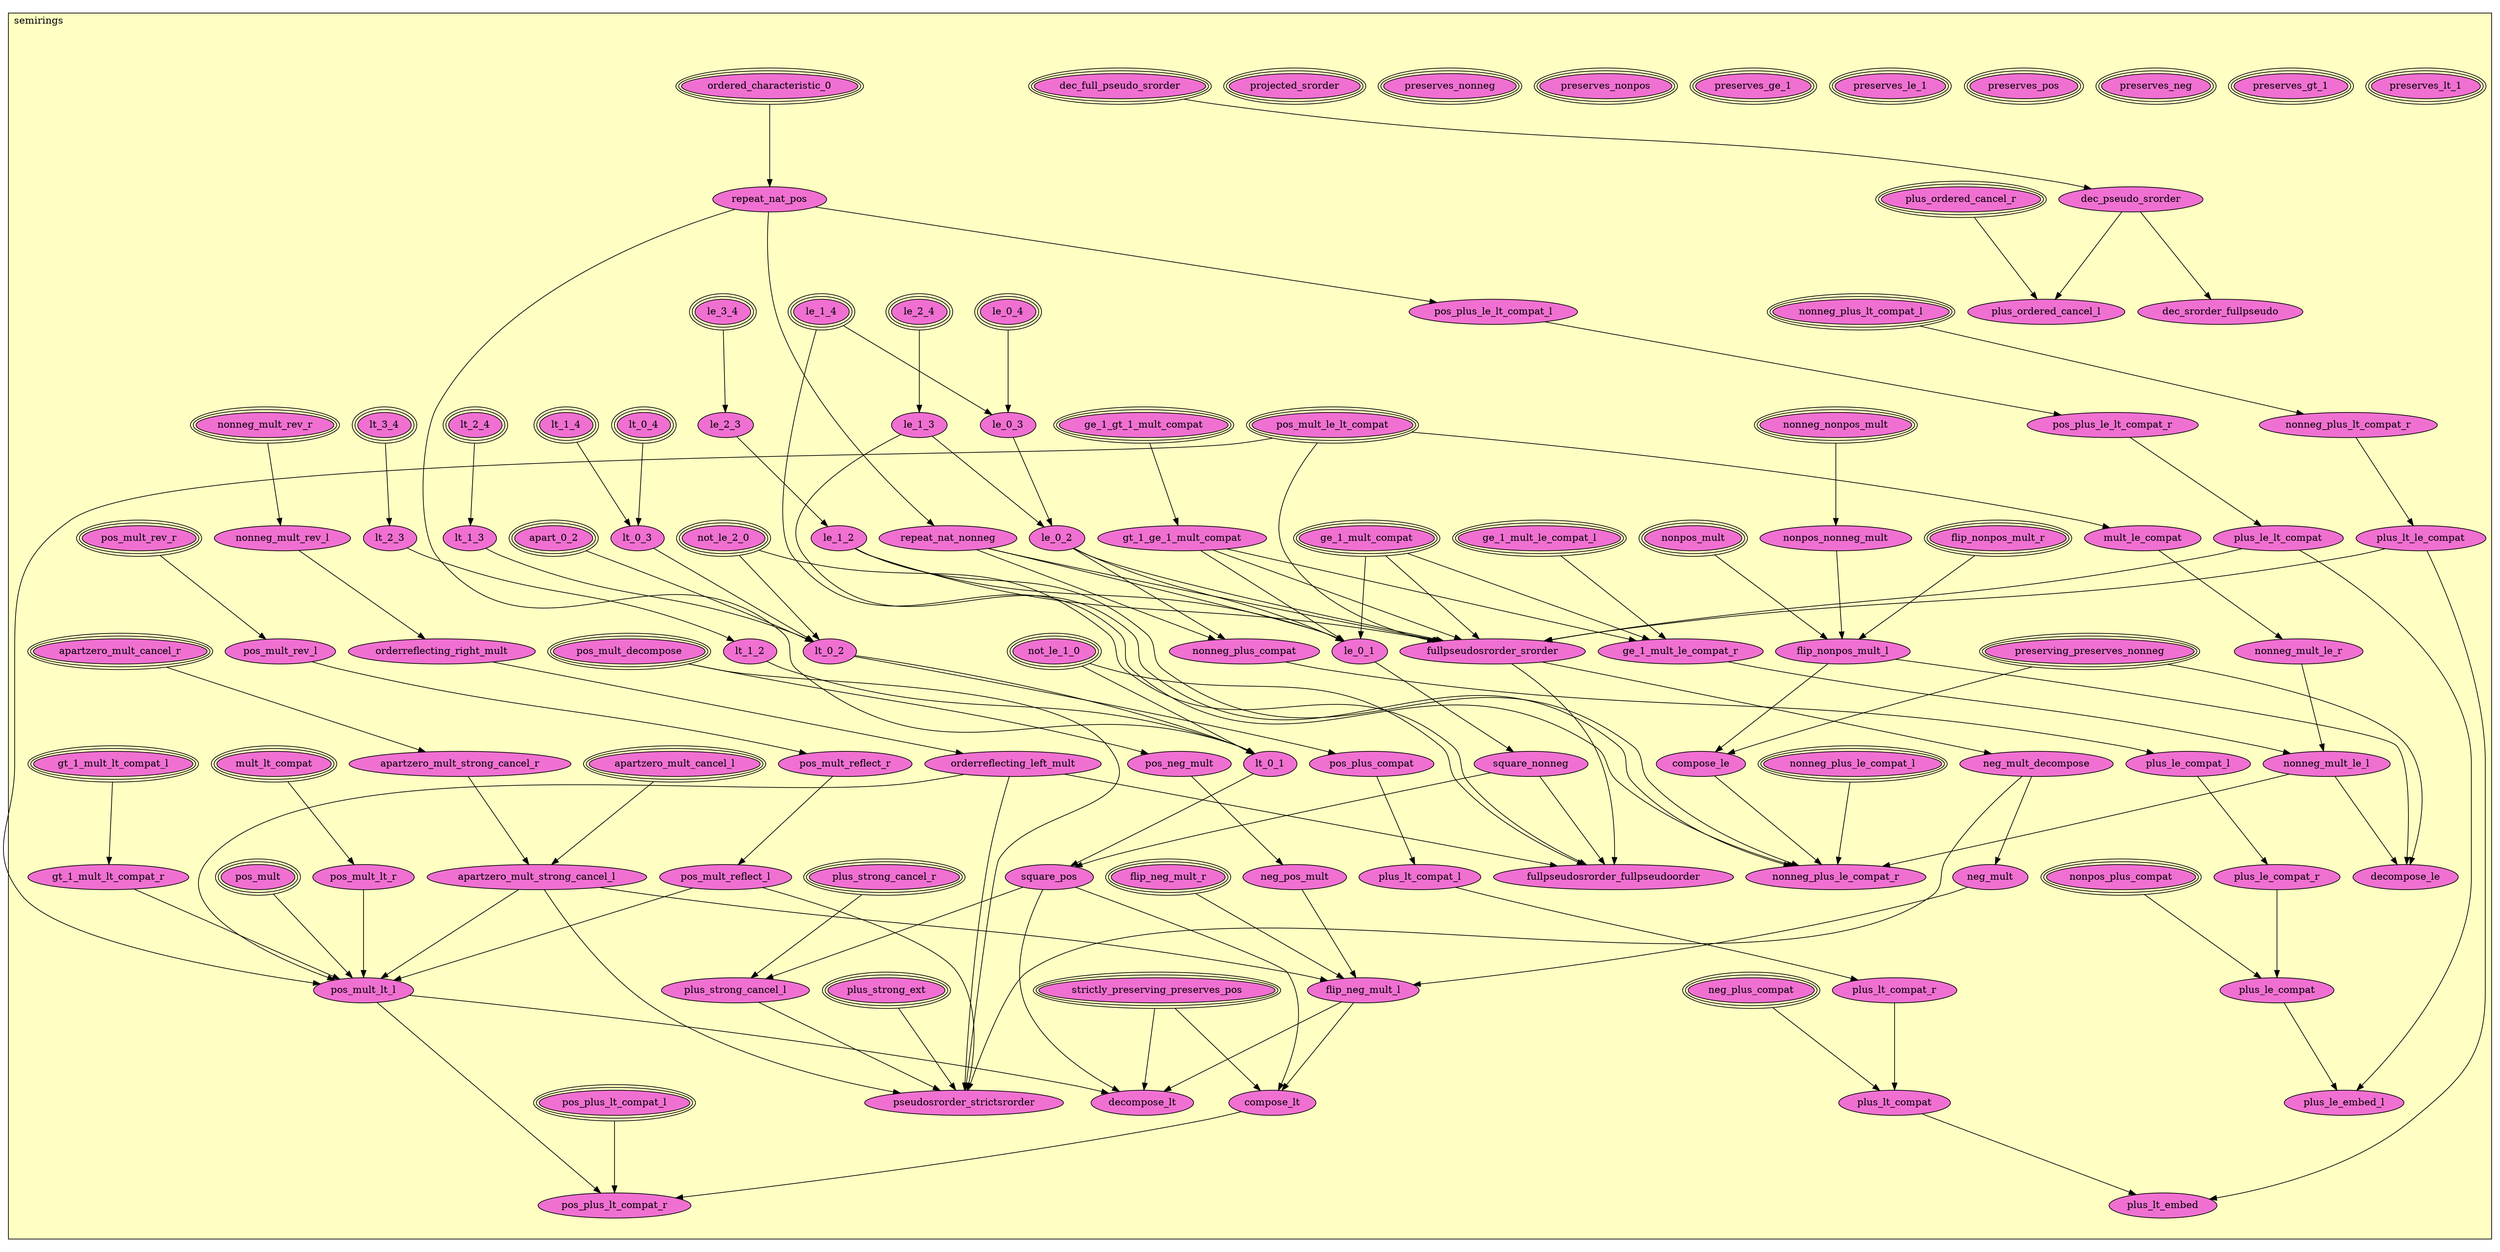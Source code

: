 digraph HoTT_Classes_orders_semirings {
  graph [ratio=0.5]
  node [style=filled]
semirings_preserves_lt_1 [label="preserves_lt_1", URL=<semirings.html#preserves_lt_1>, peripheries=3, fillcolor="#F070D1"] ;
semirings_preserves_gt_1 [label="preserves_gt_1", URL=<semirings.html#preserves_gt_1>, peripheries=3, fillcolor="#F070D1"] ;
semirings_preserves_neg [label="preserves_neg", URL=<semirings.html#preserves_neg>, peripheries=3, fillcolor="#F070D1"] ;
semirings_preserves_pos [label="preserves_pos", URL=<semirings.html#preserves_pos>, peripheries=3, fillcolor="#F070D1"] ;
semirings_strictly_preserving_preserves_pos [label="strictly_preserving_preserves_pos", URL=<semirings.html#strictly_preserving_preserves_pos>, peripheries=3, fillcolor="#F070D1"] ;
semirings_preserves_le_1 [label="preserves_le_1", URL=<semirings.html#preserves_le_1>, peripheries=3, fillcolor="#F070D1"] ;
semirings_preserves_ge_1 [label="preserves_ge_1", URL=<semirings.html#preserves_ge_1>, peripheries=3, fillcolor="#F070D1"] ;
semirings_preserves_nonpos [label="preserves_nonpos", URL=<semirings.html#preserves_nonpos>, peripheries=3, fillcolor="#F070D1"] ;
semirings_preserves_nonneg [label="preserves_nonneg", URL=<semirings.html#preserves_nonneg>, peripheries=3, fillcolor="#F070D1"] ;
semirings_preserving_preserves_nonneg [label="preserving_preserves_nonneg", URL=<semirings.html#preserving_preserves_nonneg>, peripheries=3, fillcolor="#F070D1"] ;
semirings_projected_srorder [label="projected_srorder", URL=<semirings.html#projected_srorder>, peripheries=3, fillcolor="#F070D1"] ;
semirings_dec_full_pseudo_srorder [label="dec_full_pseudo_srorder", URL=<semirings.html#dec_full_pseudo_srorder>, peripheries=3, fillcolor="#F070D1"] ;
semirings_dec_pseudo_srorder [label="dec_pseudo_srorder", URL=<semirings.html#dec_pseudo_srorder>, fillcolor="#F070D1"] ;
semirings_dec_srorder_fullpseudo [label="dec_srorder_fullpseudo", URL=<semirings.html#dec_srorder_fullpseudo>, fillcolor="#F070D1"] ;
semirings_ordered_characteristic_0 [label="ordered_characteristic_0", URL=<semirings.html#ordered_characteristic_0>, peripheries=3, fillcolor="#F070D1"] ;
semirings_repeat_nat_pos [label="repeat_nat_pos", URL=<semirings.html#repeat_nat_pos>, fillcolor="#F070D1"] ;
semirings_repeat_nat_nonneg [label="repeat_nat_nonneg", URL=<semirings.html#repeat_nat_nonneg>, fillcolor="#F070D1"] ;
semirings_not_le_2_0 [label="not_le_2_0", URL=<semirings.html#not_le_2_0>, peripheries=3, fillcolor="#F070D1"] ;
semirings_not_le_1_0 [label="not_le_1_0", URL=<semirings.html#not_le_1_0>, peripheries=3, fillcolor="#F070D1"] ;
semirings_pos_mult_le_lt_compat [label="pos_mult_le_lt_compat", URL=<semirings.html#pos_mult_le_lt_compat>, peripheries=3, fillcolor="#F070D1"] ;
semirings_ge_1_gt_1_mult_compat [label="ge_1_gt_1_mult_compat", URL=<semirings.html#ge_1_gt_1_mult_compat>, peripheries=3, fillcolor="#F070D1"] ;
semirings_gt_1_ge_1_mult_compat [label="gt_1_ge_1_mult_compat", URL=<semirings.html#gt_1_ge_1_mult_compat>, fillcolor="#F070D1"] ;
semirings_ge_1_mult_compat [label="ge_1_mult_compat", URL=<semirings.html#ge_1_mult_compat>, peripheries=3, fillcolor="#F070D1"] ;
semirings_le_3_4 [label="le_3_4", URL=<semirings.html#le_3_4>, peripheries=3, fillcolor="#F070D1"] ;
semirings_le_2_4 [label="le_2_4", URL=<semirings.html#le_2_4>, peripheries=3, fillcolor="#F070D1"] ;
semirings_le_2_3 [label="le_2_3", URL=<semirings.html#le_2_3>, fillcolor="#F070D1"] ;
semirings_le_1_4 [label="le_1_4", URL=<semirings.html#le_1_4>, peripheries=3, fillcolor="#F070D1"] ;
semirings_le_1_3 [label="le_1_3", URL=<semirings.html#le_1_3>, fillcolor="#F070D1"] ;
semirings_le_1_2 [label="le_1_2", URL=<semirings.html#le_1_2>, fillcolor="#F070D1"] ;
semirings_le_0_4 [label="le_0_4", URL=<semirings.html#le_0_4>, peripheries=3, fillcolor="#F070D1"] ;
semirings_le_0_3 [label="le_0_3", URL=<semirings.html#le_0_3>, fillcolor="#F070D1"] ;
semirings_le_0_2 [label="le_0_2", URL=<semirings.html#le_0_2>, fillcolor="#F070D1"] ;
semirings_le_0_1 [label="le_0_1", URL=<semirings.html#le_0_1>, fillcolor="#F070D1"] ;
semirings_nonneg_mult_rev_r [label="nonneg_mult_rev_r", URL=<semirings.html#nonneg_mult_rev_r>, peripheries=3, fillcolor="#F070D1"] ;
semirings_nonneg_mult_rev_l [label="nonneg_mult_rev_l", URL=<semirings.html#nonneg_mult_rev_l>, fillcolor="#F070D1"] ;
semirings_square_nonneg [label="square_nonneg", URL=<semirings.html#square_nonneg>, fillcolor="#F070D1"] ;
semirings_pos_plus_le_lt_compat_l [label="pos_plus_le_lt_compat_l", URL=<semirings.html#pos_plus_le_lt_compat_l>, fillcolor="#F070D1"] ;
semirings_pos_plus_le_lt_compat_r [label="pos_plus_le_lt_compat_r", URL=<semirings.html#pos_plus_le_lt_compat_r>, fillcolor="#F070D1"] ;
semirings_nonneg_plus_lt_compat_l [label="nonneg_plus_lt_compat_l", URL=<semirings.html#nonneg_plus_lt_compat_l>, peripheries=3, fillcolor="#F070D1"] ;
semirings_nonneg_plus_lt_compat_r [label="nonneg_plus_lt_compat_r", URL=<semirings.html#nonneg_plus_lt_compat_r>, fillcolor="#F070D1"] ;
semirings_plus_le_lt_compat [label="plus_le_lt_compat", URL=<semirings.html#plus_le_lt_compat>, fillcolor="#F070D1"] ;
semirings_plus_lt_le_compat [label="plus_lt_le_compat", URL=<semirings.html#plus_lt_le_compat>, fillcolor="#F070D1"] ;
semirings_orderreflecting_right_mult [label="orderreflecting_right_mult", URL=<semirings.html#orderreflecting_right_mult>, fillcolor="#F070D1"] ;
semirings_orderreflecting_left_mult [label="orderreflecting_left_mult", URL=<semirings.html#orderreflecting_left_mult>, fillcolor="#F070D1"] ;
semirings_fullpseudosrorder_srorder [label="fullpseudosrorder_srorder", URL=<semirings.html#fullpseudosrorder_srorder>, fillcolor="#F070D1"] ;
semirings_fullpseudosrorder_fullpseudoorder [label="fullpseudosrorder_fullpseudoorder", URL=<semirings.html#fullpseudosrorder_fullpseudoorder>, fillcolor="#F070D1"] ;
semirings_apart_0_2 [label="apart_0_2", URL=<semirings.html#apart_0_2>, peripheries=3, fillcolor="#F070D1"] ;
semirings_lt_3_4 [label="lt_3_4", URL=<semirings.html#lt_3_4>, peripheries=3, fillcolor="#F070D1"] ;
semirings_lt_2_4 [label="lt_2_4", URL=<semirings.html#lt_2_4>, peripheries=3, fillcolor="#F070D1"] ;
semirings_lt_2_3 [label="lt_2_3", URL=<semirings.html#lt_2_3>, fillcolor="#F070D1"] ;
semirings_lt_1_4 [label="lt_1_4", URL=<semirings.html#lt_1_4>, peripheries=3, fillcolor="#F070D1"] ;
semirings_lt_1_3 [label="lt_1_3", URL=<semirings.html#lt_1_3>, fillcolor="#F070D1"] ;
semirings_lt_1_2 [label="lt_1_2", URL=<semirings.html#lt_1_2>, fillcolor="#F070D1"] ;
semirings_lt_0_4 [label="lt_0_4", URL=<semirings.html#lt_0_4>, peripheries=3, fillcolor="#F070D1"] ;
semirings_lt_0_3 [label="lt_0_3", URL=<semirings.html#lt_0_3>, fillcolor="#F070D1"] ;
semirings_lt_0_2 [label="lt_0_2", URL=<semirings.html#lt_0_2>, fillcolor="#F070D1"] ;
semirings_lt_0_1 [label="lt_0_1", URL=<semirings.html#lt_0_1>, fillcolor="#F070D1"] ;
semirings_pos_mult_rev_r [label="pos_mult_rev_r", URL=<semirings.html#pos_mult_rev_r>, peripheries=3, fillcolor="#F070D1"] ;
semirings_pos_mult_rev_l [label="pos_mult_rev_l", URL=<semirings.html#pos_mult_rev_l>, fillcolor="#F070D1"] ;
semirings_square_pos [label="square_pos", URL=<semirings.html#square_pos>, fillcolor="#F070D1"] ;
semirings_apartzero_mult_cancel_r [label="apartzero_mult_cancel_r", URL=<semirings.html#apartzero_mult_cancel_r>, peripheries=3, fillcolor="#F070D1"] ;
semirings_apartzero_mult_cancel_l [label="apartzero_mult_cancel_l", URL=<semirings.html#apartzero_mult_cancel_l>, peripheries=3, fillcolor="#F070D1"] ;
semirings_apartzero_mult_strong_cancel_r [label="apartzero_mult_strong_cancel_r", URL=<semirings.html#apartzero_mult_strong_cancel_r>, fillcolor="#F070D1"] ;
semirings_apartzero_mult_strong_cancel_l [label="apartzero_mult_strong_cancel_l", URL=<semirings.html#apartzero_mult_strong_cancel_l>, fillcolor="#F070D1"] ;
semirings_pos_mult_reflect_r [label="pos_mult_reflect_r", URL=<semirings.html#pos_mult_reflect_r>, fillcolor="#F070D1"] ;
semirings_pos_mult_reflect_l [label="pos_mult_reflect_l", URL=<semirings.html#pos_mult_reflect_l>, fillcolor="#F070D1"] ;
semirings_pos_mult_decompose [label="pos_mult_decompose", URL=<semirings.html#pos_mult_decompose>, peripheries=3, fillcolor="#F070D1"] ;
semirings_neg_mult_decompose [label="neg_mult_decompose", URL=<semirings.html#neg_mult_decompose>, fillcolor="#F070D1"] ;
semirings_plus_strong_cancel_r [label="plus_strong_cancel_r", URL=<semirings.html#plus_strong_cancel_r>, peripheries=3, fillcolor="#F070D1"] ;
semirings_plus_strong_cancel_l [label="plus_strong_cancel_l", URL=<semirings.html#plus_strong_cancel_l>, fillcolor="#F070D1"] ;
semirings_plus_strong_ext [label="plus_strong_ext", URL=<semirings.html#plus_strong_ext>, peripheries=3, fillcolor="#F070D1"] ;
semirings_pseudosrorder_strictsrorder [label="pseudosrorder_strictsrorder", URL=<semirings.html#pseudosrorder_strictsrorder>, fillcolor="#F070D1"] ;
semirings_pos_neg_mult [label="pos_neg_mult", URL=<semirings.html#pos_neg_mult>, fillcolor="#F070D1"] ;
semirings_neg_pos_mult [label="neg_pos_mult", URL=<semirings.html#neg_pos_mult>, fillcolor="#F070D1"] ;
semirings_pos_mult [label="pos_mult", URL=<semirings.html#pos_mult>, peripheries=3, fillcolor="#F070D1"] ;
semirings_neg_mult [label="neg_mult", URL=<semirings.html#neg_mult>, fillcolor="#F070D1"] ;
semirings_flip_neg_mult_r [label="flip_neg_mult_r", URL=<semirings.html#flip_neg_mult_r>, peripheries=3, fillcolor="#F070D1"] ;
semirings_flip_neg_mult_l [label="flip_neg_mult_l", URL=<semirings.html#flip_neg_mult_l>, fillcolor="#F070D1"] ;
semirings_gt_1_mult_lt_compat_l [label="gt_1_mult_lt_compat_l", URL=<semirings.html#gt_1_mult_lt_compat_l>, peripheries=3, fillcolor="#F070D1"] ;
semirings_gt_1_mult_lt_compat_r [label="gt_1_mult_lt_compat_r", URL=<semirings.html#gt_1_mult_lt_compat_r>, fillcolor="#F070D1"] ;
semirings_mult_lt_compat [label="mult_lt_compat", URL=<semirings.html#mult_lt_compat>, peripheries=3, fillcolor="#F070D1"] ;
semirings_pos_mult_lt_r [label="pos_mult_lt_r", URL=<semirings.html#pos_mult_lt_r>, fillcolor="#F070D1"] ;
semirings_pos_mult_lt_l [label="pos_mult_lt_l", URL=<semirings.html#pos_mult_lt_l>, fillcolor="#F070D1"] ;
semirings_decompose_lt [label="decompose_lt", URL=<semirings.html#decompose_lt>, fillcolor="#F070D1"] ;
semirings_compose_lt [label="compose_lt", URL=<semirings.html#compose_lt>, fillcolor="#F070D1"] ;
semirings_pos_plus_compat [label="pos_plus_compat", URL=<semirings.html#pos_plus_compat>, fillcolor="#F070D1"] ;
semirings_neg_plus_compat [label="neg_plus_compat", URL=<semirings.html#neg_plus_compat>, peripheries=3, fillcolor="#F070D1"] ;
semirings_plus_lt_compat_l [label="plus_lt_compat_l", URL=<semirings.html#plus_lt_compat_l>, fillcolor="#F070D1"] ;
semirings_plus_lt_compat_r [label="plus_lt_compat_r", URL=<semirings.html#plus_lt_compat_r>, fillcolor="#F070D1"] ;
semirings_plus_lt_compat [label="plus_lt_compat", URL=<semirings.html#plus_lt_compat>, fillcolor="#F070D1"] ;
semirings_pos_plus_lt_compat_l [label="pos_plus_lt_compat_l", URL=<semirings.html#pos_plus_lt_compat_l>, peripheries=3, fillcolor="#F070D1"] ;
semirings_pos_plus_lt_compat_r [label="pos_plus_lt_compat_r", URL=<semirings.html#pos_plus_lt_compat_r>, fillcolor="#F070D1"] ;
semirings_plus_lt_embed [label="plus_lt_embed", URL=<semirings.html#plus_lt_embed>, fillcolor="#F070D1"] ;
semirings_nonneg_nonpos_mult [label="nonneg_nonpos_mult", URL=<semirings.html#nonneg_nonpos_mult>, peripheries=3, fillcolor="#F070D1"] ;
semirings_nonpos_nonneg_mult [label="nonpos_nonneg_mult", URL=<semirings.html#nonpos_nonneg_mult>, fillcolor="#F070D1"] ;
semirings_nonpos_mult [label="nonpos_mult", URL=<semirings.html#nonpos_mult>, peripheries=3, fillcolor="#F070D1"] ;
semirings_flip_nonpos_mult_r [label="flip_nonpos_mult_r", URL=<semirings.html#flip_nonpos_mult_r>, peripheries=3, fillcolor="#F070D1"] ;
semirings_flip_nonpos_mult_l [label="flip_nonpos_mult_l", URL=<semirings.html#flip_nonpos_mult_l>, fillcolor="#F070D1"] ;
semirings_ge_1_mult_le_compat_l [label="ge_1_mult_le_compat_l", URL=<semirings.html#ge_1_mult_le_compat_l>, peripheries=3, fillcolor="#F070D1"] ;
semirings_ge_1_mult_le_compat_r [label="ge_1_mult_le_compat_r", URL=<semirings.html#ge_1_mult_le_compat_r>, fillcolor="#F070D1"] ;
semirings_mult_le_compat [label="mult_le_compat", URL=<semirings.html#mult_le_compat>, fillcolor="#F070D1"] ;
semirings_nonneg_mult_le_r [label="nonneg_mult_le_r", URL=<semirings.html#nonneg_mult_le_r>, fillcolor="#F070D1"] ;
semirings_nonneg_mult_le_l [label="nonneg_mult_le_l", URL=<semirings.html#nonneg_mult_le_l>, fillcolor="#F070D1"] ;
semirings_compose_le [label="compose_le", URL=<semirings.html#compose_le>, fillcolor="#F070D1"] ;
semirings_decompose_le [label="decompose_le", URL=<semirings.html#decompose_le>, fillcolor="#F070D1"] ;
semirings_nonneg_plus_compat [label="nonneg_plus_compat", URL=<semirings.html#nonneg_plus_compat>, fillcolor="#F070D1"] ;
semirings_nonpos_plus_compat [label="nonpos_plus_compat", URL=<semirings.html#nonpos_plus_compat>, peripheries=3, fillcolor="#F070D1"] ;
semirings_plus_le_compat_l [label="plus_le_compat_l", URL=<semirings.html#plus_le_compat_l>, fillcolor="#F070D1"] ;
semirings_plus_le_compat_r [label="plus_le_compat_r", URL=<semirings.html#plus_le_compat_r>, fillcolor="#F070D1"] ;
semirings_plus_le_compat [label="plus_le_compat", URL=<semirings.html#plus_le_compat>, fillcolor="#F070D1"] ;
semirings_nonneg_plus_le_compat_l [label="nonneg_plus_le_compat_l", URL=<semirings.html#nonneg_plus_le_compat_l>, peripheries=3, fillcolor="#F070D1"] ;
semirings_nonneg_plus_le_compat_r [label="nonneg_plus_le_compat_r", URL=<semirings.html#nonneg_plus_le_compat_r>, fillcolor="#F070D1"] ;
semirings_plus_ordered_cancel_r [label="plus_ordered_cancel_r", URL=<semirings.html#plus_ordered_cancel_r>, peripheries=3, fillcolor="#F070D1"] ;
semirings_plus_ordered_cancel_l [label="plus_ordered_cancel_l", URL=<semirings.html#plus_ordered_cancel_l>, fillcolor="#F070D1"] ;
semirings_plus_le_embed_l [label="plus_le_embed_l", URL=<semirings.html#plus_le_embed_l>, fillcolor="#F070D1"] ;
  semirings_strictly_preserving_preserves_pos -> semirings_decompose_lt [] ;
  semirings_strictly_preserving_preserves_pos -> semirings_compose_lt [] ;
  semirings_preserving_preserves_nonneg -> semirings_compose_le [] ;
  semirings_preserving_preserves_nonneg -> semirings_decompose_le [] ;
  semirings_dec_full_pseudo_srorder -> semirings_dec_pseudo_srorder [] ;
  semirings_dec_pseudo_srorder -> semirings_dec_srorder_fullpseudo [] ;
  semirings_dec_pseudo_srorder -> semirings_plus_ordered_cancel_l [] ;
  semirings_ordered_characteristic_0 -> semirings_repeat_nat_pos [] ;
  semirings_repeat_nat_pos -> semirings_repeat_nat_nonneg [] ;
  semirings_repeat_nat_pos -> semirings_pos_plus_le_lt_compat_l [] ;
  semirings_repeat_nat_pos -> semirings_lt_0_1 [] ;
  semirings_repeat_nat_nonneg -> semirings_le_0_1 [] ;
  semirings_repeat_nat_nonneg -> semirings_fullpseudosrorder_srorder [] ;
  semirings_repeat_nat_nonneg -> semirings_nonneg_plus_compat [] ;
  semirings_not_le_2_0 -> semirings_fullpseudosrorder_fullpseudoorder [] ;
  semirings_not_le_2_0 -> semirings_lt_0_2 [] ;
  semirings_not_le_1_0 -> semirings_fullpseudosrorder_fullpseudoorder [] ;
  semirings_not_le_1_0 -> semirings_lt_0_1 [] ;
  semirings_pos_mult_le_lt_compat -> semirings_fullpseudosrorder_srorder [] ;
  semirings_pos_mult_le_lt_compat -> semirings_pos_mult_lt_l [] ;
  semirings_pos_mult_le_lt_compat -> semirings_mult_le_compat [] ;
  semirings_ge_1_gt_1_mult_compat -> semirings_gt_1_ge_1_mult_compat [] ;
  semirings_gt_1_ge_1_mult_compat -> semirings_le_0_1 [] ;
  semirings_gt_1_ge_1_mult_compat -> semirings_fullpseudosrorder_srorder [] ;
  semirings_gt_1_ge_1_mult_compat -> semirings_ge_1_mult_le_compat_r [] ;
  semirings_ge_1_mult_compat -> semirings_le_0_1 [] ;
  semirings_ge_1_mult_compat -> semirings_fullpseudosrorder_srorder [] ;
  semirings_ge_1_mult_compat -> semirings_ge_1_mult_le_compat_r [] ;
  semirings_le_3_4 -> semirings_le_2_3 [] ;
  semirings_le_2_4 -> semirings_le_1_3 [] ;
  semirings_le_2_3 -> semirings_le_1_2 [] ;
  semirings_le_1_4 -> semirings_le_0_3 [] ;
  semirings_le_1_4 -> semirings_nonneg_plus_le_compat_r [] ;
  semirings_le_1_3 -> semirings_le_0_2 [] ;
  semirings_le_1_3 -> semirings_nonneg_plus_le_compat_r [] ;
  semirings_le_1_2 -> semirings_le_0_1 [] ;
  semirings_le_1_2 -> semirings_fullpseudosrorder_srorder [] ;
  semirings_le_1_2 -> semirings_nonneg_plus_le_compat_r [] ;
  semirings_le_0_4 -> semirings_le_0_3 [] ;
  semirings_le_0_3 -> semirings_le_0_2 [] ;
  semirings_le_0_2 -> semirings_le_0_1 [] ;
  semirings_le_0_2 -> semirings_fullpseudosrorder_srorder [] ;
  semirings_le_0_2 -> semirings_nonneg_plus_compat [] ;
  semirings_le_0_1 -> semirings_square_nonneg [] ;
  semirings_nonneg_mult_rev_r -> semirings_nonneg_mult_rev_l [] ;
  semirings_nonneg_mult_rev_l -> semirings_orderreflecting_right_mult [] ;
  semirings_square_nonneg -> semirings_fullpseudosrorder_fullpseudoorder [] ;
  semirings_square_nonneg -> semirings_square_pos [] ;
  semirings_pos_plus_le_lt_compat_l -> semirings_pos_plus_le_lt_compat_r [] ;
  semirings_pos_plus_le_lt_compat_r -> semirings_plus_le_lt_compat [] ;
  semirings_nonneg_plus_lt_compat_l -> semirings_nonneg_plus_lt_compat_r [] ;
  semirings_nonneg_plus_lt_compat_r -> semirings_plus_lt_le_compat [] ;
  semirings_plus_le_lt_compat -> semirings_fullpseudosrorder_srorder [] ;
  semirings_plus_le_lt_compat -> semirings_plus_le_embed_l [] ;
  semirings_plus_lt_le_compat -> semirings_fullpseudosrorder_srorder [] ;
  semirings_plus_lt_le_compat -> semirings_plus_lt_embed [] ;
  semirings_orderreflecting_right_mult -> semirings_orderreflecting_left_mult [] ;
  semirings_orderreflecting_left_mult -> semirings_fullpseudosrorder_fullpseudoorder [] ;
  semirings_orderreflecting_left_mult -> semirings_pseudosrorder_strictsrorder [] ;
  semirings_orderreflecting_left_mult -> semirings_pos_mult_lt_l [] ;
  semirings_fullpseudosrorder_srorder -> semirings_fullpseudosrorder_fullpseudoorder [] ;
  semirings_fullpseudosrorder_srorder -> semirings_neg_mult_decompose [] ;
  semirings_apart_0_2 -> semirings_lt_0_2 [] ;
  semirings_lt_3_4 -> semirings_lt_2_3 [] ;
  semirings_lt_2_4 -> semirings_lt_1_3 [] ;
  semirings_lt_2_3 -> semirings_lt_1_2 [] ;
  semirings_lt_1_4 -> semirings_lt_0_3 [] ;
  semirings_lt_1_3 -> semirings_lt_0_2 [] ;
  semirings_lt_1_2 -> semirings_lt_0_1 [] ;
  semirings_lt_0_4 -> semirings_lt_0_3 [] ;
  semirings_lt_0_3 -> semirings_lt_0_2 [] ;
  semirings_lt_0_2 -> semirings_lt_0_1 [] ;
  semirings_lt_0_2 -> semirings_pos_plus_compat [] ;
  semirings_lt_0_1 -> semirings_square_pos [] ;
  semirings_pos_mult_rev_r -> semirings_pos_mult_rev_l [] ;
  semirings_pos_mult_rev_l -> semirings_pos_mult_reflect_r [] ;
  semirings_square_pos -> semirings_plus_strong_cancel_l [] ;
  semirings_square_pos -> semirings_decompose_lt [] ;
  semirings_square_pos -> semirings_compose_lt [] ;
  semirings_apartzero_mult_cancel_r -> semirings_apartzero_mult_strong_cancel_r [] ;
  semirings_apartzero_mult_cancel_l -> semirings_apartzero_mult_strong_cancel_l [] ;
  semirings_apartzero_mult_strong_cancel_r -> semirings_apartzero_mult_strong_cancel_l [] ;
  semirings_apartzero_mult_strong_cancel_l -> semirings_pseudosrorder_strictsrorder [] ;
  semirings_apartzero_mult_strong_cancel_l -> semirings_flip_neg_mult_l [] ;
  semirings_apartzero_mult_strong_cancel_l -> semirings_pos_mult_lt_l [] ;
  semirings_pos_mult_reflect_r -> semirings_pos_mult_reflect_l [] ;
  semirings_pos_mult_reflect_l -> semirings_pseudosrorder_strictsrorder [] ;
  semirings_pos_mult_reflect_l -> semirings_pos_mult_lt_l [] ;
  semirings_pos_mult_decompose -> semirings_pseudosrorder_strictsrorder [] ;
  semirings_pos_mult_decompose -> semirings_pos_neg_mult [] ;
  semirings_neg_mult_decompose -> semirings_pseudosrorder_strictsrorder [] ;
  semirings_neg_mult_decompose -> semirings_neg_mult [] ;
  semirings_plus_strong_cancel_r -> semirings_plus_strong_cancel_l [] ;
  semirings_plus_strong_cancel_l -> semirings_pseudosrorder_strictsrorder [] ;
  semirings_plus_strong_ext -> semirings_pseudosrorder_strictsrorder [] ;
  semirings_pos_neg_mult -> semirings_neg_pos_mult [] ;
  semirings_neg_pos_mult -> semirings_flip_neg_mult_l [] ;
  semirings_pos_mult -> semirings_pos_mult_lt_l [] ;
  semirings_neg_mult -> semirings_flip_neg_mult_l [] ;
  semirings_flip_neg_mult_r -> semirings_flip_neg_mult_l [] ;
  semirings_flip_neg_mult_l -> semirings_decompose_lt [] ;
  semirings_flip_neg_mult_l -> semirings_compose_lt [] ;
  semirings_gt_1_mult_lt_compat_l -> semirings_gt_1_mult_lt_compat_r [] ;
  semirings_gt_1_mult_lt_compat_r -> semirings_pos_mult_lt_l [] ;
  semirings_mult_lt_compat -> semirings_pos_mult_lt_r [] ;
  semirings_pos_mult_lt_r -> semirings_pos_mult_lt_l [] ;
  semirings_pos_mult_lt_l -> semirings_decompose_lt [] ;
  semirings_pos_mult_lt_l -> semirings_pos_plus_lt_compat_r [] ;
  semirings_compose_lt -> semirings_pos_plus_lt_compat_r [] ;
  semirings_pos_plus_compat -> semirings_plus_lt_compat_l [] ;
  semirings_neg_plus_compat -> semirings_plus_lt_compat [] ;
  semirings_plus_lt_compat_l -> semirings_plus_lt_compat_r [] ;
  semirings_plus_lt_compat_r -> semirings_plus_lt_compat [] ;
  semirings_plus_lt_compat -> semirings_plus_lt_embed [] ;
  semirings_pos_plus_lt_compat_l -> semirings_pos_plus_lt_compat_r [] ;
  semirings_nonneg_nonpos_mult -> semirings_nonpos_nonneg_mult [] ;
  semirings_nonpos_nonneg_mult -> semirings_flip_nonpos_mult_l [] ;
  semirings_nonpos_mult -> semirings_flip_nonpos_mult_l [] ;
  semirings_flip_nonpos_mult_r -> semirings_flip_nonpos_mult_l [] ;
  semirings_flip_nonpos_mult_l -> semirings_compose_le [] ;
  semirings_flip_nonpos_mult_l -> semirings_decompose_le [] ;
  semirings_ge_1_mult_le_compat_l -> semirings_ge_1_mult_le_compat_r [] ;
  semirings_ge_1_mult_le_compat_r -> semirings_nonneg_mult_le_l [] ;
  semirings_mult_le_compat -> semirings_nonneg_mult_le_r [] ;
  semirings_nonneg_mult_le_r -> semirings_nonneg_mult_le_l [] ;
  semirings_nonneg_mult_le_l -> semirings_decompose_le [] ;
  semirings_nonneg_mult_le_l -> semirings_nonneg_plus_le_compat_r [] ;
  semirings_compose_le -> semirings_nonneg_plus_le_compat_r [] ;
  semirings_nonneg_plus_compat -> semirings_plus_le_compat_l [] ;
  semirings_nonpos_plus_compat -> semirings_plus_le_compat [] ;
  semirings_plus_le_compat_l -> semirings_plus_le_compat_r [] ;
  semirings_plus_le_compat_r -> semirings_plus_le_compat [] ;
  semirings_plus_le_compat -> semirings_plus_le_embed_l [] ;
  semirings_nonneg_plus_le_compat_l -> semirings_nonneg_plus_le_compat_r [] ;
  semirings_plus_ordered_cancel_r -> semirings_plus_ordered_cancel_l [] ;
subgraph cluster_semirings { label="semirings"; fillcolor="#FFFFC3"; labeljust=l; style=filled 
semirings_plus_le_embed_l; semirings_plus_ordered_cancel_l; semirings_plus_ordered_cancel_r; semirings_nonneg_plus_le_compat_r; semirings_nonneg_plus_le_compat_l; semirings_plus_le_compat; semirings_plus_le_compat_r; semirings_plus_le_compat_l; semirings_nonpos_plus_compat; semirings_nonneg_plus_compat; semirings_decompose_le; semirings_compose_le; semirings_nonneg_mult_le_l; semirings_nonneg_mult_le_r; semirings_mult_le_compat; semirings_ge_1_mult_le_compat_r; semirings_ge_1_mult_le_compat_l; semirings_flip_nonpos_mult_l; semirings_flip_nonpos_mult_r; semirings_nonpos_mult; semirings_nonpos_nonneg_mult; semirings_nonneg_nonpos_mult; semirings_plus_lt_embed; semirings_pos_plus_lt_compat_r; semirings_pos_plus_lt_compat_l; semirings_plus_lt_compat; semirings_plus_lt_compat_r; semirings_plus_lt_compat_l; semirings_neg_plus_compat; semirings_pos_plus_compat; semirings_compose_lt; semirings_decompose_lt; semirings_pos_mult_lt_l; semirings_pos_mult_lt_r; semirings_mult_lt_compat; semirings_gt_1_mult_lt_compat_r; semirings_gt_1_mult_lt_compat_l; semirings_flip_neg_mult_l; semirings_flip_neg_mult_r; semirings_neg_mult; semirings_pos_mult; semirings_neg_pos_mult; semirings_pos_neg_mult; semirings_pseudosrorder_strictsrorder; semirings_plus_strong_ext; semirings_plus_strong_cancel_l; semirings_plus_strong_cancel_r; semirings_neg_mult_decompose; semirings_pos_mult_decompose; semirings_pos_mult_reflect_l; semirings_pos_mult_reflect_r; semirings_apartzero_mult_strong_cancel_l; semirings_apartzero_mult_strong_cancel_r; semirings_apartzero_mult_cancel_l; semirings_apartzero_mult_cancel_r; semirings_square_pos; semirings_pos_mult_rev_l; semirings_pos_mult_rev_r; semirings_lt_0_1; semirings_lt_0_2; semirings_lt_0_3; semirings_lt_0_4; semirings_lt_1_2; semirings_lt_1_3; semirings_lt_1_4; semirings_lt_2_3; semirings_lt_2_4; semirings_lt_3_4; semirings_apart_0_2; semirings_fullpseudosrorder_fullpseudoorder; semirings_fullpseudosrorder_srorder; semirings_orderreflecting_left_mult; semirings_orderreflecting_right_mult; semirings_plus_lt_le_compat; semirings_plus_le_lt_compat; semirings_nonneg_plus_lt_compat_r; semirings_nonneg_plus_lt_compat_l; semirings_pos_plus_le_lt_compat_r; semirings_pos_plus_le_lt_compat_l; semirings_square_nonneg; semirings_nonneg_mult_rev_l; semirings_nonneg_mult_rev_r; semirings_le_0_1; semirings_le_0_2; semirings_le_0_3; semirings_le_0_4; semirings_le_1_2; semirings_le_1_3; semirings_le_1_4; semirings_le_2_3; semirings_le_2_4; semirings_le_3_4; semirings_ge_1_mult_compat; semirings_gt_1_ge_1_mult_compat; semirings_ge_1_gt_1_mult_compat; semirings_pos_mult_le_lt_compat; semirings_not_le_1_0; semirings_not_le_2_0; semirings_repeat_nat_nonneg; semirings_repeat_nat_pos; semirings_ordered_characteristic_0; semirings_dec_srorder_fullpseudo; semirings_dec_pseudo_srorder; semirings_dec_full_pseudo_srorder; semirings_projected_srorder; semirings_preserving_preserves_nonneg; semirings_preserves_nonneg; semirings_preserves_nonpos; semirings_preserves_ge_1; semirings_preserves_le_1; semirings_strictly_preserving_preserves_pos; semirings_preserves_pos; semirings_preserves_neg; semirings_preserves_gt_1; semirings_preserves_lt_1; };
} /* END */
